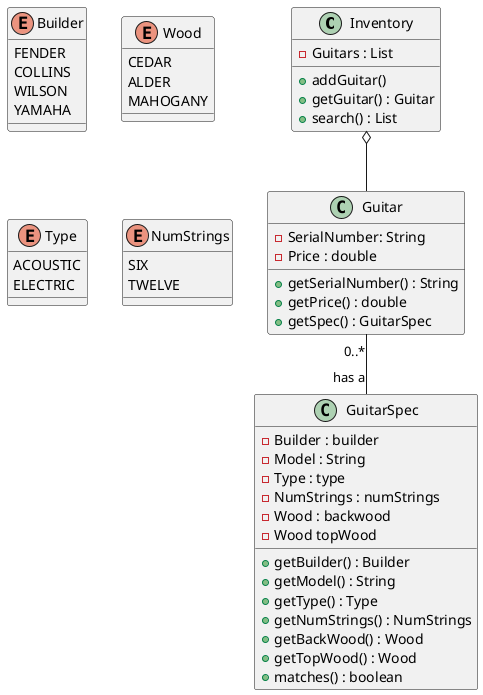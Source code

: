 @startuml
'https://plantuml.com/class-diagram



class Inventory{
- Guitars : List
+ addGuitar()
+ getGuitar() : Guitar
+ search() : List
}

class Guitar {
- SerialNumber: String
- Price : double
+ getSerialNumber() : String
+ getPrice() : double
+ getSpec() : GuitarSpec


}
class GuitarSpec{
- Builder : builder
- Model : String
- Type : type
- NumStrings : numStrings
- Wood : backwood
- Wood topWood
+ getBuilder() : Builder
+ getModel() : String
+ getType() : Type
+ getNumStrings() : NumStrings
+ getBackWood() : Wood
+ getTopWood() : Wood
+ matches() : boolean
}

Inventory o-- Guitar
Guitar "0..*" -- "has a" GuitarSpec

enum Builder{
FENDER
COLLINS
WILSON
YAMAHA
}
enum Wood{
CEDAR
ALDER
MAHOGANY
}
enum Type{
ACOUSTIC
ELECTRIC
}
enum NumStrings{
SIX
TWELVE
}

@enduml